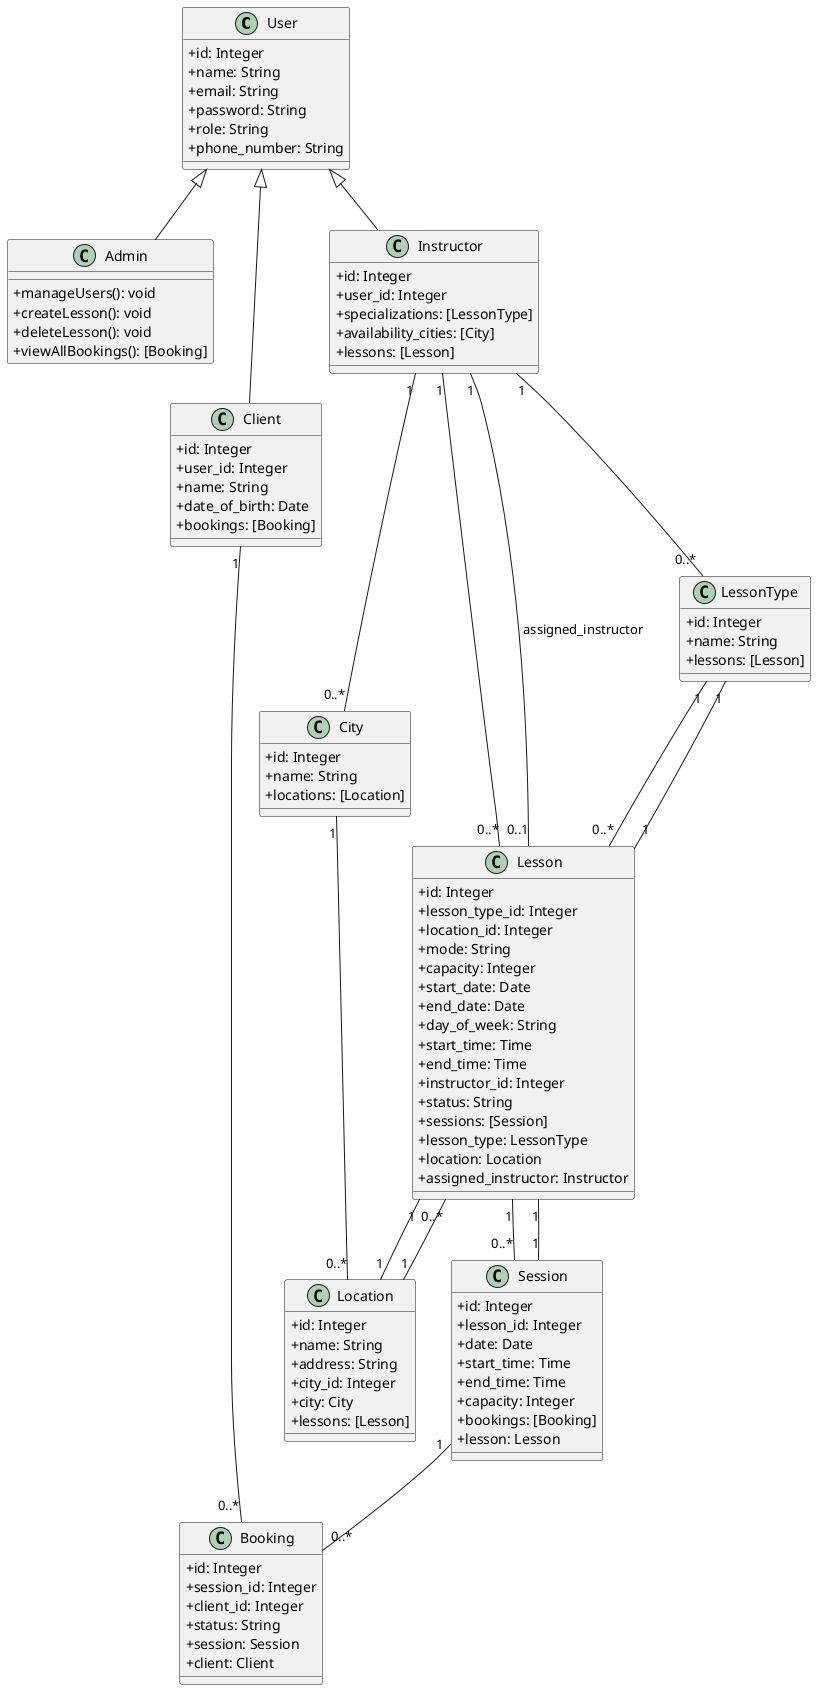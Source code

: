 @startuml

!define RECTANGLE class
skinparam classAttributeIconSize 0

RECTANGLE User {
    + id: Integer
    + name: String
    + email: String
    + password: String
    + role: String
    + phone_number: String
}

RECTANGLE Admin {
    + manageUsers(): void
    + createLesson(): void
    + deleteLesson(): void
    + viewAllBookings(): [Booking]
}

RECTANGLE Client {
    + id: Integer
    + user_id: Integer
    + name: String
    + date_of_birth: Date
    + bookings: [Booking]
}

RECTANGLE Instructor {
    + id: Integer
    + user_id: Integer
    + specializations: [LessonType]
    + availability_cities: [City]
    + lessons: [Lesson]
}

RECTANGLE LessonType {
    + id: Integer
    + name: String
    + lessons: [Lesson]
}

RECTANGLE City {
    + id: Integer
    + name: String
    + locations: [Location]
}

RECTANGLE Location {
    + id: Integer
    + name: String
    + address: String
    + city_id: Integer
    + city: City
    + lessons: [Lesson]
}

RECTANGLE Lesson {
    + id: Integer
    + lesson_type_id: Integer
    + location_id: Integer
    + mode: String
    + capacity: Integer
    + start_date: Date
    + end_date: Date
    + day_of_week: String
    + start_time: Time
    + end_time: Time
    + instructor_id: Integer
    + status: String
    + sessions: [Session]
    + lesson_type: LessonType
    + location: Location
    + assigned_instructor: Instructor
}

RECTANGLE Session {
    + id: Integer
    + lesson_id: Integer
    + date: Date
    + start_time: Time
    + end_time: Time
    + capacity: Integer
    + bookings: [Booking]
    + lesson: Lesson
}

RECTANGLE Booking {
    + id: Integer
    + session_id: Integer
    + client_id: Integer
    + status: String
    + session: Session
    + client: Client
}

User <|-- Admin
User <|-- Client
User <|-- Instructor

Client "1" -- "0..*" Booking
Instructor "1" -- "0..*" Lesson
Instructor "1" -- "0..*" LessonType
Instructor "1" -- "0..*" City
LessonType "1" -- "0..*" Lesson
City "1" -- "0..*" Location
Location "1" -- "0..*" Lesson
Lesson "1" -- "0..*" Session
Lesson "1" -- "1" LessonType
Lesson "1" -- "1" Location
Lesson "0..1" -- "1" Instructor : assigned_instructor
Session "1" -- "0..*" Booking
Session "1" -- "1" Lesson

@enduml